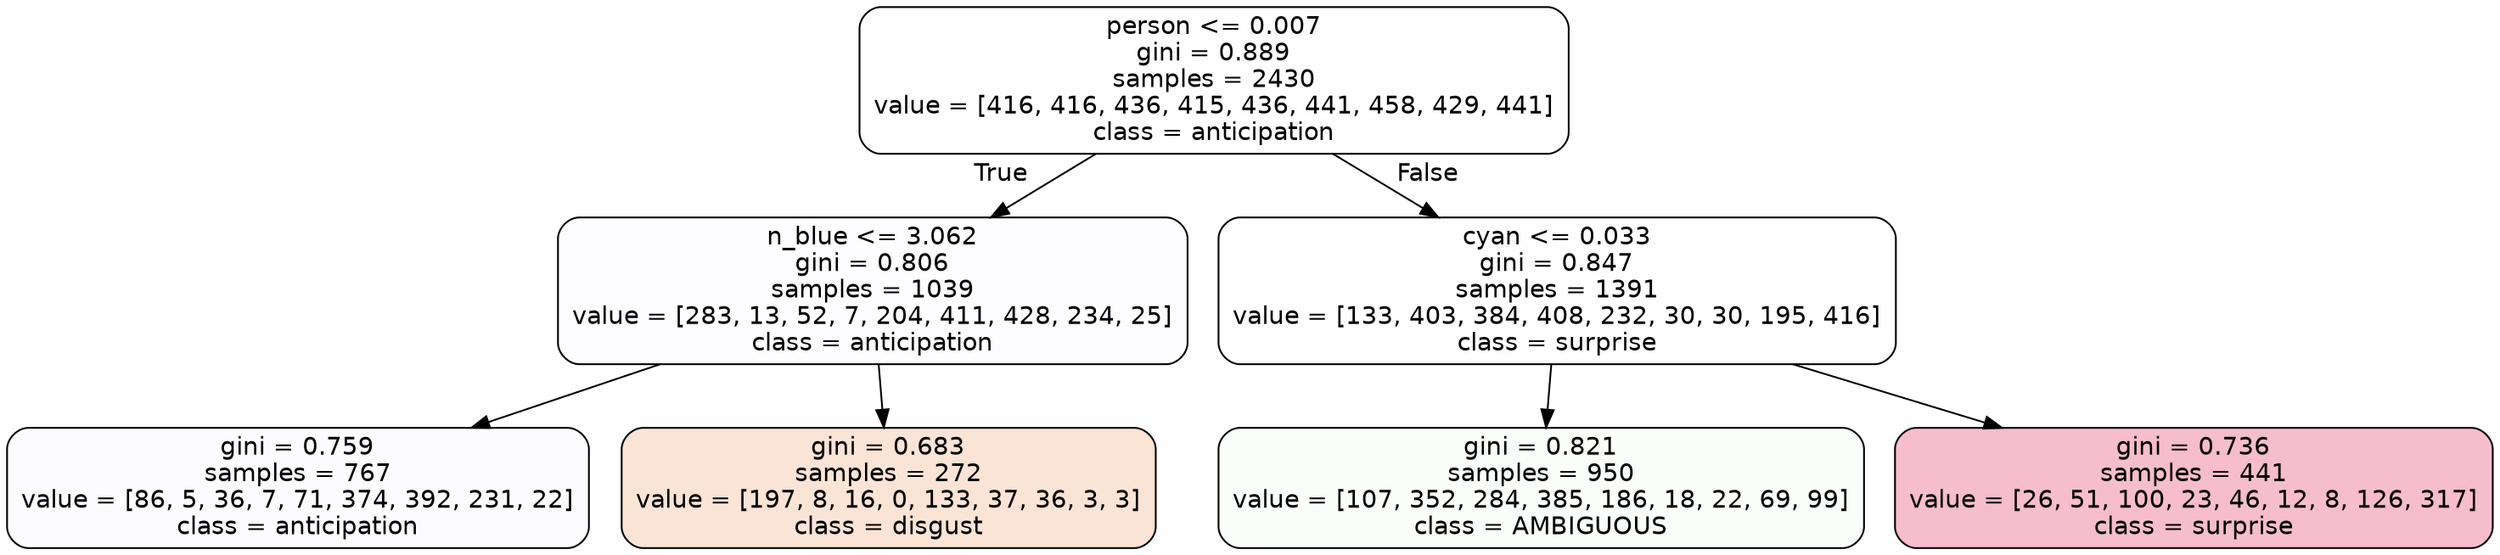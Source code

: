 digraph Tree {
node [shape=box, style="filled, rounded", color="black", fontname=helvetica] ;
edge [fontname=helvetica] ;
0 [label="person <= 0.007\ngini = 0.889\nsamples = 2430\nvalue = [416, 416, 436, 415, 436, 441, 458, 429, 441]\nclass = anticipation", fillcolor="#8139e501"] ;
1 [label="n_blue <= 3.062\ngini = 0.806\nsamples = 1039\nvalue = [283, 13, 52, 7, 204, 411, 428, 234, 25]\nclass = anticipation", fillcolor="#8139e503"] ;
0 -> 1 [labeldistance=2.5, labelangle=45, headlabel="True"] ;
2 [label="gini = 0.759\nsamples = 767\nvalue = [86, 5, 36, 7, 71, 374, 392, 231, 22]\nclass = anticipation", fillcolor="#8139e505"] ;
1 -> 2 ;
3 [label="gini = 0.683\nsamples = 272\nvalue = [197, 8, 16, 0, 133, 37, 36, 3, 3]\nclass = disgust", fillcolor="#e5813936"] ;
1 -> 3 ;
4 [label="cyan <= 0.033\ngini = 0.847\nsamples = 1391\nvalue = [133, 403, 384, 408, 232, 30, 30, 195, 416]\nclass = surprise", fillcolor="#e5396401"] ;
0 -> 4 [labeldistance=2.5, labelangle=-45, headlabel="False"] ;
5 [label="gini = 0.821\nsamples = 950\nvalue = [107, 352, 284, 385, 186, 18, 22, 69, 99]\nclass = AMBIGUOUS", fillcolor="#39e58107"] ;
4 -> 5 ;
6 [label="gini = 0.736\nsamples = 441\nvalue = [26, 51, 100, 23, 46, 12, 8, 126, 317]\nclass = surprise", fillcolor="#e5396454"] ;
4 -> 6 ;
}